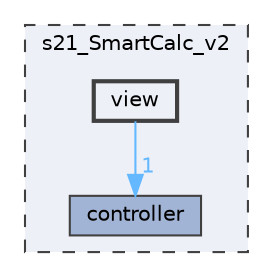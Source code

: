 digraph "s21_SmartCalc_v2/view"
{
 // LATEX_PDF_SIZE
  bgcolor="transparent";
  edge [fontname=Helvetica,fontsize=10,labelfontname=Helvetica,labelfontsize=10];
  node [fontname=Helvetica,fontsize=10,shape=box,height=0.2,width=0.4];
  compound=true
  subgraph clusterdir_f9b4a3e8e8b4cda273e0db56f2152fe6 {
    graph [ bgcolor="#edf0f7", pencolor="grey25", label="s21_SmartCalc_v2", fontname=Helvetica,fontsize=10 style="filled,dashed", URL="dir_f9b4a3e8e8b4cda273e0db56f2152fe6.html",tooltip=""]
  dir_3c94610896232806b46b1200269b9bb2 [label="controller", fillcolor="#a2b4d6", color="grey25", style="filled", URL="dir_3c94610896232806b46b1200269b9bb2.html",tooltip=""];
  dir_c3e0c4cd20f4cd41005a2dd9452b8c7d [label="view", fillcolor="#edf0f7", color="grey25", style="filled,bold", URL="dir_c3e0c4cd20f4cd41005a2dd9452b8c7d.html",tooltip=""];
  }
  dir_c3e0c4cd20f4cd41005a2dd9452b8c7d->dir_3c94610896232806b46b1200269b9bb2 [headlabel="1", labeldistance=1.5 headhref="dir_000003_000000.html" href="dir_000003_000000.html" color="steelblue1" fontcolor="steelblue1"];
}
